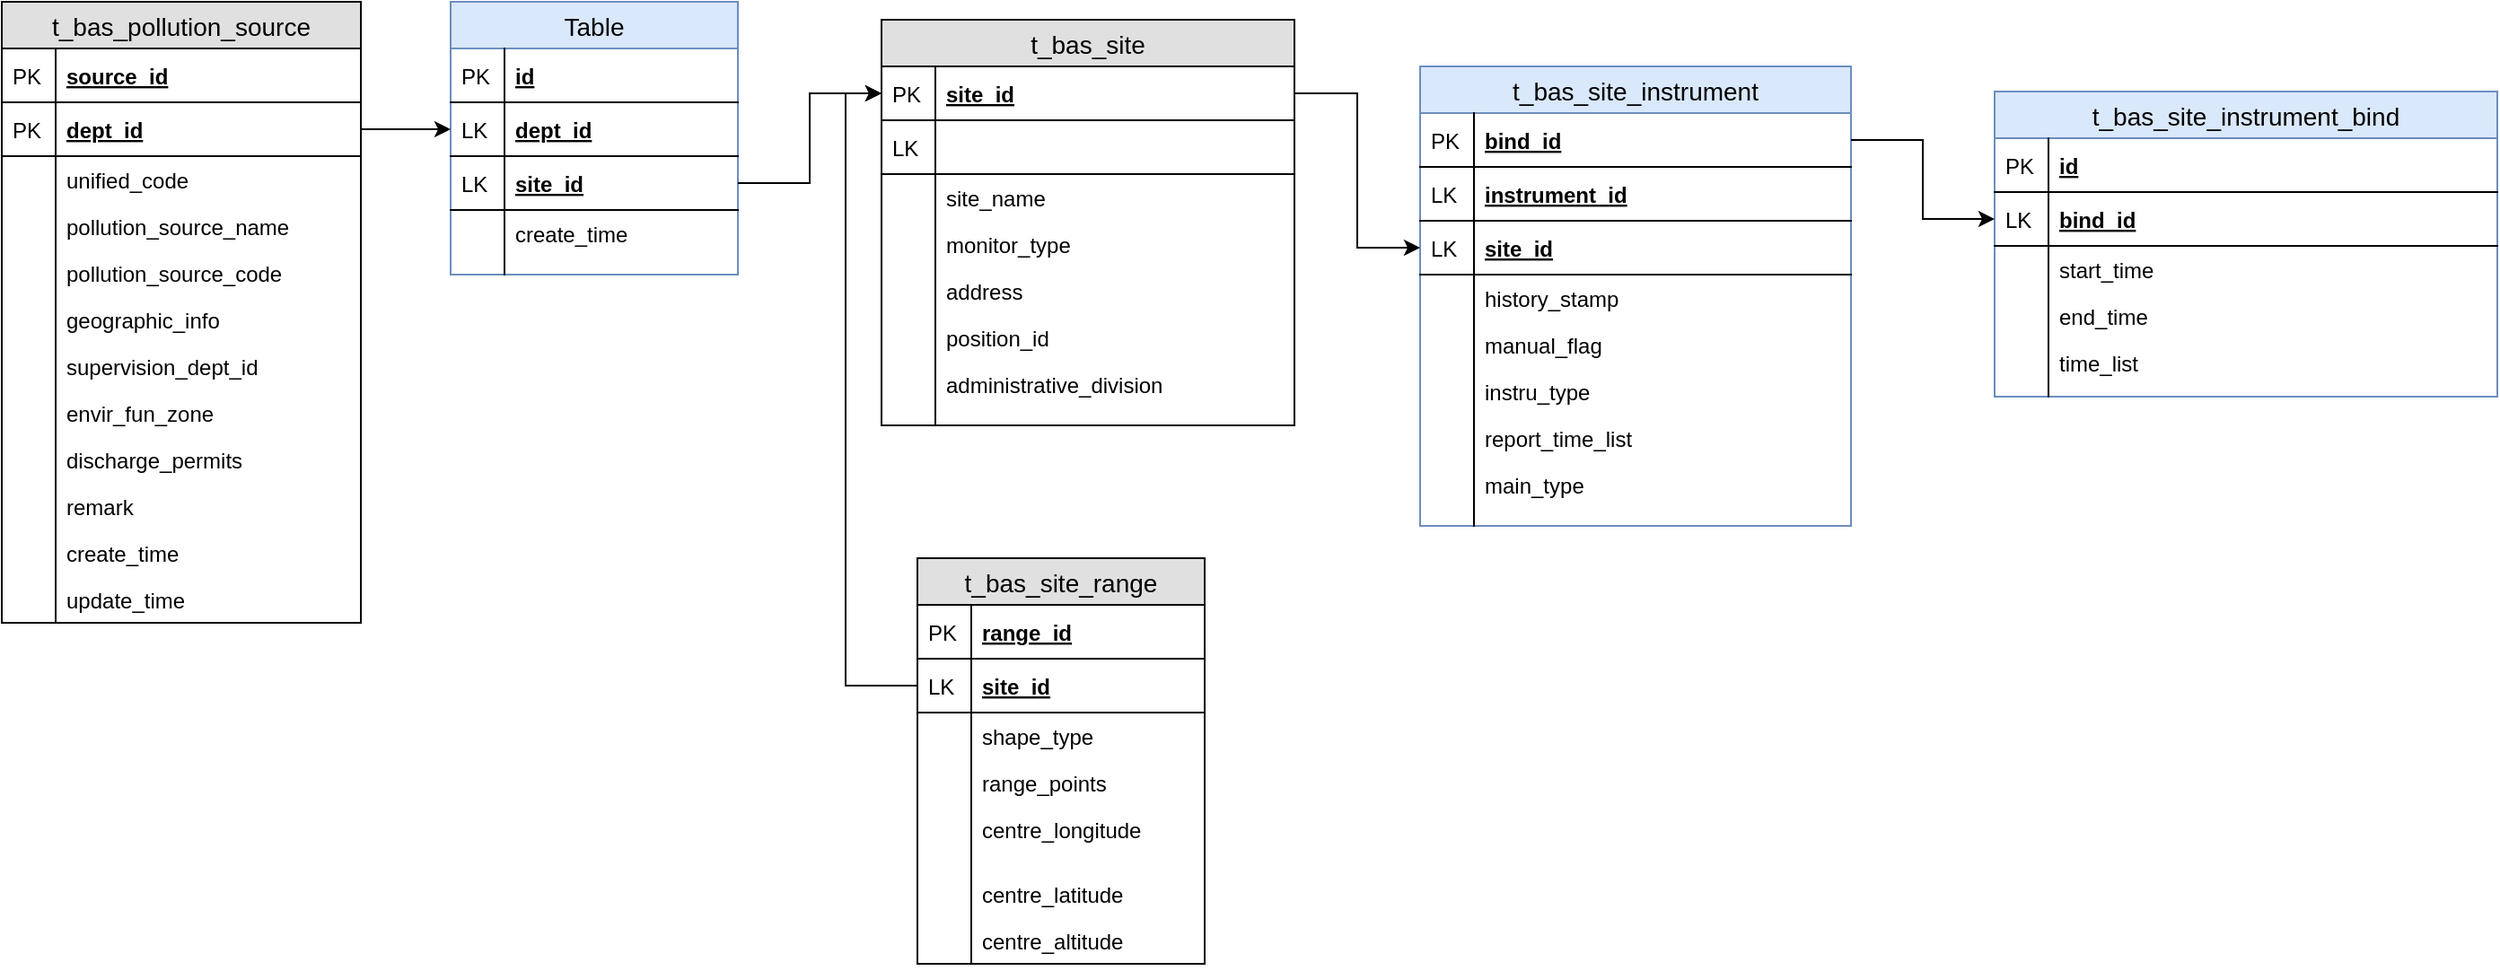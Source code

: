 <mxfile version="12.2.3" type="github" pages="1">
  <diagram id="wBtpnvuAtVZtpom5TscJ" name="Page-1">
    <mxGraphModel dx="2249" dy="762" grid="1" gridSize="10" guides="1" tooltips="1" connect="1" arrows="1" fold="1" page="1" pageScale="1" pageWidth="827" pageHeight="1169" math="0" shadow="0">
      <root>
        <mxCell id="0"/>
        <mxCell id="1" parent="0"/>
        <mxCell id="mlgvoR9TbAIo5Vg3jV27-1" value="t_bas_site" style="swimlane;fontStyle=0;childLayout=stackLayout;horizontal=1;startSize=26;fillColor=#e0e0e0;horizontalStack=0;resizeParent=1;resizeParentMax=0;resizeLast=0;collapsible=1;marginBottom=0;swimlaneFillColor=#ffffff;align=center;fontSize=14;" vertex="1" parent="1">
          <mxGeometry x="190" y="140" width="230" height="226" as="geometry"/>
        </mxCell>
        <mxCell id="mlgvoR9TbAIo5Vg3jV27-2" value="site_id" style="shape=partialRectangle;top=0;left=0;right=0;bottom=1;align=left;verticalAlign=middle;fillColor=none;spacingLeft=34;spacingRight=4;overflow=hidden;rotatable=0;points=[[0,0.5],[1,0.5]];portConstraint=eastwest;dropTarget=0;fontStyle=5;fontSize=12;" vertex="1" parent="mlgvoR9TbAIo5Vg3jV27-1">
          <mxGeometry y="26" width="230" height="30" as="geometry"/>
        </mxCell>
        <mxCell id="mlgvoR9TbAIo5Vg3jV27-3" value="PK" style="shape=partialRectangle;top=0;left=0;bottom=0;fillColor=none;align=left;verticalAlign=middle;spacingLeft=4;spacingRight=4;overflow=hidden;rotatable=0;points=[];portConstraint=eastwest;part=1;fontSize=12;" vertex="1" connectable="0" parent="mlgvoR9TbAIo5Vg3jV27-2">
          <mxGeometry width="30" height="30" as="geometry"/>
        </mxCell>
        <mxCell id="mlgvoR9TbAIo5Vg3jV27-29" value="" style="shape=partialRectangle;top=0;left=0;right=0;bottom=1;align=left;verticalAlign=middle;fillColor=none;spacingLeft=34;spacingRight=4;overflow=hidden;rotatable=0;points=[[0,0.5],[1,0.5]];portConstraint=eastwest;dropTarget=0;fontStyle=5;fontSize=12;" vertex="1" parent="mlgvoR9TbAIo5Vg3jV27-1">
          <mxGeometry y="56" width="230" height="30" as="geometry"/>
        </mxCell>
        <mxCell id="mlgvoR9TbAIo5Vg3jV27-30" value="LK" style="shape=partialRectangle;top=0;left=0;bottom=0;fillColor=none;align=left;verticalAlign=middle;spacingLeft=4;spacingRight=4;overflow=hidden;rotatable=0;points=[];portConstraint=eastwest;part=1;fontSize=12;" vertex="1" connectable="0" parent="mlgvoR9TbAIo5Vg3jV27-29">
          <mxGeometry width="30" height="30" as="geometry"/>
        </mxCell>
        <mxCell id="mlgvoR9TbAIo5Vg3jV27-4" value="site_name" style="shape=partialRectangle;top=0;left=0;right=0;bottom=0;align=left;verticalAlign=top;fillColor=none;spacingLeft=34;spacingRight=4;overflow=hidden;rotatable=0;points=[[0,0.5],[1,0.5]];portConstraint=eastwest;dropTarget=0;fontSize=12;" vertex="1" parent="mlgvoR9TbAIo5Vg3jV27-1">
          <mxGeometry y="86" width="230" height="26" as="geometry"/>
        </mxCell>
        <mxCell id="mlgvoR9TbAIo5Vg3jV27-5" value="" style="shape=partialRectangle;top=0;left=0;bottom=0;fillColor=none;align=left;verticalAlign=top;spacingLeft=4;spacingRight=4;overflow=hidden;rotatable=0;points=[];portConstraint=eastwest;part=1;fontSize=12;" vertex="1" connectable="0" parent="mlgvoR9TbAIo5Vg3jV27-4">
          <mxGeometry width="30" height="26" as="geometry"/>
        </mxCell>
        <mxCell id="mlgvoR9TbAIo5Vg3jV27-6" value="monitor_type" style="shape=partialRectangle;top=0;left=0;right=0;bottom=0;align=left;verticalAlign=top;fillColor=none;spacingLeft=34;spacingRight=4;overflow=hidden;rotatable=0;points=[[0,0.5],[1,0.5]];portConstraint=eastwest;dropTarget=0;fontSize=12;" vertex="1" parent="mlgvoR9TbAIo5Vg3jV27-1">
          <mxGeometry y="112" width="230" height="26" as="geometry"/>
        </mxCell>
        <mxCell id="mlgvoR9TbAIo5Vg3jV27-7" value="" style="shape=partialRectangle;top=0;left=0;bottom=0;fillColor=none;align=left;verticalAlign=top;spacingLeft=4;spacingRight=4;overflow=hidden;rotatable=0;points=[];portConstraint=eastwest;part=1;fontSize=12;" vertex="1" connectable="0" parent="mlgvoR9TbAIo5Vg3jV27-6">
          <mxGeometry width="30" height="26" as="geometry"/>
        </mxCell>
        <mxCell id="mlgvoR9TbAIo5Vg3jV27-8" value="address" style="shape=partialRectangle;top=0;left=0;right=0;bottom=0;align=left;verticalAlign=top;fillColor=none;spacingLeft=34;spacingRight=4;overflow=hidden;rotatable=0;points=[[0,0.5],[1,0.5]];portConstraint=eastwest;dropTarget=0;fontSize=12;" vertex="1" parent="mlgvoR9TbAIo5Vg3jV27-1">
          <mxGeometry y="138" width="230" height="26" as="geometry"/>
        </mxCell>
        <mxCell id="mlgvoR9TbAIo5Vg3jV27-9" value="" style="shape=partialRectangle;top=0;left=0;bottom=0;fillColor=none;align=left;verticalAlign=top;spacingLeft=4;spacingRight=4;overflow=hidden;rotatable=0;points=[];portConstraint=eastwest;part=1;fontSize=12;" vertex="1" connectable="0" parent="mlgvoR9TbAIo5Vg3jV27-8">
          <mxGeometry width="30" height="26" as="geometry"/>
        </mxCell>
        <mxCell id="mlgvoR9TbAIo5Vg3jV27-31" value="position_id" style="shape=partialRectangle;top=0;left=0;right=0;bottom=0;align=left;verticalAlign=top;fillColor=none;spacingLeft=34;spacingRight=4;overflow=hidden;rotatable=0;points=[[0,0.5],[1,0.5]];portConstraint=eastwest;dropTarget=0;fontSize=12;" vertex="1" parent="mlgvoR9TbAIo5Vg3jV27-1">
          <mxGeometry y="164" width="230" height="26" as="geometry"/>
        </mxCell>
        <mxCell id="mlgvoR9TbAIo5Vg3jV27-32" value="" style="shape=partialRectangle;top=0;left=0;bottom=0;fillColor=none;align=left;verticalAlign=top;spacingLeft=4;spacingRight=4;overflow=hidden;rotatable=0;points=[];portConstraint=eastwest;part=1;fontSize=12;" vertex="1" connectable="0" parent="mlgvoR9TbAIo5Vg3jV27-31">
          <mxGeometry width="30" height="26" as="geometry"/>
        </mxCell>
        <mxCell id="mlgvoR9TbAIo5Vg3jV27-34" value="administrative_division" style="shape=partialRectangle;top=0;left=0;right=0;bottom=0;align=left;verticalAlign=top;fillColor=none;spacingLeft=34;spacingRight=4;overflow=hidden;rotatable=0;points=[[0,0.5],[1,0.5]];portConstraint=eastwest;dropTarget=0;fontSize=12;" vertex="1" parent="mlgvoR9TbAIo5Vg3jV27-1">
          <mxGeometry y="190" width="230" height="26" as="geometry"/>
        </mxCell>
        <mxCell id="mlgvoR9TbAIo5Vg3jV27-35" value="" style="shape=partialRectangle;top=0;left=0;bottom=0;fillColor=none;align=left;verticalAlign=top;spacingLeft=4;spacingRight=4;overflow=hidden;rotatable=0;points=[];portConstraint=eastwest;part=1;fontSize=12;" vertex="1" connectable="0" parent="mlgvoR9TbAIo5Vg3jV27-34">
          <mxGeometry width="30" height="26" as="geometry"/>
        </mxCell>
        <mxCell id="mlgvoR9TbAIo5Vg3jV27-10" value="" style="shape=partialRectangle;top=0;left=0;right=0;bottom=0;align=left;verticalAlign=top;fillColor=none;spacingLeft=34;spacingRight=4;overflow=hidden;rotatable=0;points=[[0,0.5],[1,0.5]];portConstraint=eastwest;dropTarget=0;fontSize=12;" vertex="1" parent="mlgvoR9TbAIo5Vg3jV27-1">
          <mxGeometry y="216" width="230" height="10" as="geometry"/>
        </mxCell>
        <mxCell id="mlgvoR9TbAIo5Vg3jV27-11" value="" style="shape=partialRectangle;top=0;left=0;bottom=0;fillColor=none;align=left;verticalAlign=top;spacingLeft=4;spacingRight=4;overflow=hidden;rotatable=0;points=[];portConstraint=eastwest;part=1;fontSize=12;" vertex="1" connectable="0" parent="mlgvoR9TbAIo5Vg3jV27-10">
          <mxGeometry width="30" height="10" as="geometry"/>
        </mxCell>
        <mxCell id="mlgvoR9TbAIo5Vg3jV27-36" value="t_bas_site_instrument" style="swimlane;fontStyle=0;childLayout=stackLayout;horizontal=1;startSize=26;fillColor=#dae8fc;horizontalStack=0;resizeParent=1;resizeParentMax=0;resizeLast=0;collapsible=1;marginBottom=0;swimlaneFillColor=#ffffff;align=center;fontSize=14;strokeColor=#6c8ebf;" vertex="1" parent="1">
          <mxGeometry x="490" y="166" width="240" height="256" as="geometry"/>
        </mxCell>
        <mxCell id="mlgvoR9TbAIo5Vg3jV27-37" value="bind_id" style="shape=partialRectangle;top=0;left=0;right=0;bottom=1;align=left;verticalAlign=middle;fillColor=none;spacingLeft=34;spacingRight=4;overflow=hidden;rotatable=0;points=[[0,0.5],[1,0.5]];portConstraint=eastwest;dropTarget=0;fontStyle=5;fontSize=12;" vertex="1" parent="mlgvoR9TbAIo5Vg3jV27-36">
          <mxGeometry y="26" width="240" height="30" as="geometry"/>
        </mxCell>
        <mxCell id="mlgvoR9TbAIo5Vg3jV27-38" value="PK" style="shape=partialRectangle;top=0;left=0;bottom=0;fillColor=none;align=left;verticalAlign=middle;spacingLeft=4;spacingRight=4;overflow=hidden;rotatable=0;points=[];portConstraint=eastwest;part=1;fontSize=12;" vertex="1" connectable="0" parent="mlgvoR9TbAIo5Vg3jV27-37">
          <mxGeometry width="30" height="30" as="geometry"/>
        </mxCell>
        <mxCell id="mlgvoR9TbAIo5Vg3jV27-47" value="instrument_id" style="shape=partialRectangle;top=0;left=0;right=0;bottom=1;align=left;verticalAlign=middle;fillColor=none;spacingLeft=34;spacingRight=4;overflow=hidden;rotatable=0;points=[[0,0.5],[1,0.5]];portConstraint=eastwest;dropTarget=0;fontStyle=5;fontSize=12;" vertex="1" parent="mlgvoR9TbAIo5Vg3jV27-36">
          <mxGeometry y="56" width="240" height="30" as="geometry"/>
        </mxCell>
        <mxCell id="mlgvoR9TbAIo5Vg3jV27-48" value="LK" style="shape=partialRectangle;top=0;left=0;bottom=0;fillColor=none;align=left;verticalAlign=middle;spacingLeft=4;spacingRight=4;overflow=hidden;rotatable=0;points=[];portConstraint=eastwest;part=1;fontSize=12;" vertex="1" connectable="0" parent="mlgvoR9TbAIo5Vg3jV27-47">
          <mxGeometry width="30" height="30" as="geometry"/>
        </mxCell>
        <mxCell id="mlgvoR9TbAIo5Vg3jV27-49" value="site_id" style="shape=partialRectangle;top=0;left=0;right=0;bottom=1;align=left;verticalAlign=middle;fillColor=none;spacingLeft=34;spacingRight=4;overflow=hidden;rotatable=0;points=[[0,0.5],[1,0.5]];portConstraint=eastwest;dropTarget=0;fontStyle=5;fontSize=12;" vertex="1" parent="mlgvoR9TbAIo5Vg3jV27-36">
          <mxGeometry y="86" width="240" height="30" as="geometry"/>
        </mxCell>
        <mxCell id="mlgvoR9TbAIo5Vg3jV27-50" value="LK" style="shape=partialRectangle;top=0;left=0;bottom=0;fillColor=none;align=left;verticalAlign=middle;spacingLeft=4;spacingRight=4;overflow=hidden;rotatable=0;points=[];portConstraint=eastwest;part=1;fontSize=12;" vertex="1" connectable="0" parent="mlgvoR9TbAIo5Vg3jV27-49">
          <mxGeometry width="30" height="30" as="geometry"/>
        </mxCell>
        <mxCell id="mlgvoR9TbAIo5Vg3jV27-39" value="history_stamp" style="shape=partialRectangle;top=0;left=0;right=0;bottom=0;align=left;verticalAlign=top;fillColor=none;spacingLeft=34;spacingRight=4;overflow=hidden;rotatable=0;points=[[0,0.5],[1,0.5]];portConstraint=eastwest;dropTarget=0;fontSize=12;" vertex="1" parent="mlgvoR9TbAIo5Vg3jV27-36">
          <mxGeometry y="116" width="240" height="26" as="geometry"/>
        </mxCell>
        <mxCell id="mlgvoR9TbAIo5Vg3jV27-40" value="" style="shape=partialRectangle;top=0;left=0;bottom=0;fillColor=none;align=left;verticalAlign=top;spacingLeft=4;spacingRight=4;overflow=hidden;rotatable=0;points=[];portConstraint=eastwest;part=1;fontSize=12;" vertex="1" connectable="0" parent="mlgvoR9TbAIo5Vg3jV27-39">
          <mxGeometry width="30" height="26" as="geometry"/>
        </mxCell>
        <mxCell id="mlgvoR9TbAIo5Vg3jV27-41" value="manual_flag" style="shape=partialRectangle;top=0;left=0;right=0;bottom=0;align=left;verticalAlign=top;fillColor=none;spacingLeft=34;spacingRight=4;overflow=hidden;rotatable=0;points=[[0,0.5],[1,0.5]];portConstraint=eastwest;dropTarget=0;fontSize=12;" vertex="1" parent="mlgvoR9TbAIo5Vg3jV27-36">
          <mxGeometry y="142" width="240" height="26" as="geometry"/>
        </mxCell>
        <mxCell id="mlgvoR9TbAIo5Vg3jV27-42" value="" style="shape=partialRectangle;top=0;left=0;bottom=0;fillColor=none;align=left;verticalAlign=top;spacingLeft=4;spacingRight=4;overflow=hidden;rotatable=0;points=[];portConstraint=eastwest;part=1;fontSize=12;" vertex="1" connectable="0" parent="mlgvoR9TbAIo5Vg3jV27-41">
          <mxGeometry width="30" height="26" as="geometry"/>
        </mxCell>
        <mxCell id="mlgvoR9TbAIo5Vg3jV27-43" value="instru_type" style="shape=partialRectangle;top=0;left=0;right=0;bottom=0;align=left;verticalAlign=top;fillColor=none;spacingLeft=34;spacingRight=4;overflow=hidden;rotatable=0;points=[[0,0.5],[1,0.5]];portConstraint=eastwest;dropTarget=0;fontSize=12;" vertex="1" parent="mlgvoR9TbAIo5Vg3jV27-36">
          <mxGeometry y="168" width="240" height="26" as="geometry"/>
        </mxCell>
        <mxCell id="mlgvoR9TbAIo5Vg3jV27-44" value="" style="shape=partialRectangle;top=0;left=0;bottom=0;fillColor=none;align=left;verticalAlign=top;spacingLeft=4;spacingRight=4;overflow=hidden;rotatable=0;points=[];portConstraint=eastwest;part=1;fontSize=12;" vertex="1" connectable="0" parent="mlgvoR9TbAIo5Vg3jV27-43">
          <mxGeometry width="30" height="26" as="geometry"/>
        </mxCell>
        <mxCell id="mlgvoR9TbAIo5Vg3jV27-53" value="report_time_list" style="shape=partialRectangle;top=0;left=0;right=0;bottom=0;align=left;verticalAlign=top;fillColor=none;spacingLeft=34;spacingRight=4;overflow=hidden;rotatable=0;points=[[0,0.5],[1,0.5]];portConstraint=eastwest;dropTarget=0;fontSize=12;" vertex="1" parent="mlgvoR9TbAIo5Vg3jV27-36">
          <mxGeometry y="194" width="240" height="26" as="geometry"/>
        </mxCell>
        <mxCell id="mlgvoR9TbAIo5Vg3jV27-54" value="" style="shape=partialRectangle;top=0;left=0;bottom=0;fillColor=none;align=left;verticalAlign=top;spacingLeft=4;spacingRight=4;overflow=hidden;rotatable=0;points=[];portConstraint=eastwest;part=1;fontSize=12;" vertex="1" connectable="0" parent="mlgvoR9TbAIo5Vg3jV27-53">
          <mxGeometry width="30" height="26" as="geometry"/>
        </mxCell>
        <mxCell id="mlgvoR9TbAIo5Vg3jV27-51" value="main_type" style="shape=partialRectangle;top=0;left=0;right=0;bottom=0;align=left;verticalAlign=top;fillColor=none;spacingLeft=34;spacingRight=4;overflow=hidden;rotatable=0;points=[[0,0.5],[1,0.5]];portConstraint=eastwest;dropTarget=0;fontSize=12;" vertex="1" parent="mlgvoR9TbAIo5Vg3jV27-36">
          <mxGeometry y="220" width="240" height="26" as="geometry"/>
        </mxCell>
        <mxCell id="mlgvoR9TbAIo5Vg3jV27-52" value="" style="shape=partialRectangle;top=0;left=0;bottom=0;fillColor=none;align=left;verticalAlign=top;spacingLeft=4;spacingRight=4;overflow=hidden;rotatable=0;points=[];portConstraint=eastwest;part=1;fontSize=12;" vertex="1" connectable="0" parent="mlgvoR9TbAIo5Vg3jV27-51">
          <mxGeometry width="30" height="26" as="geometry"/>
        </mxCell>
        <mxCell id="mlgvoR9TbAIo5Vg3jV27-45" value="" style="shape=partialRectangle;top=0;left=0;right=0;bottom=0;align=left;verticalAlign=top;fillColor=none;spacingLeft=34;spacingRight=4;overflow=hidden;rotatable=0;points=[[0,0.5],[1,0.5]];portConstraint=eastwest;dropTarget=0;fontSize=12;" vertex="1" parent="mlgvoR9TbAIo5Vg3jV27-36">
          <mxGeometry y="246" width="240" height="10" as="geometry"/>
        </mxCell>
        <mxCell id="mlgvoR9TbAIo5Vg3jV27-46" value="" style="shape=partialRectangle;top=0;left=0;bottom=0;fillColor=none;align=left;verticalAlign=top;spacingLeft=4;spacingRight=4;overflow=hidden;rotatable=0;points=[];portConstraint=eastwest;part=1;fontSize=12;" vertex="1" connectable="0" parent="mlgvoR9TbAIo5Vg3jV27-45">
          <mxGeometry width="30" height="10" as="geometry"/>
        </mxCell>
        <mxCell id="mlgvoR9TbAIo5Vg3jV27-55" value="t_bas_site_range" style="swimlane;fontStyle=0;childLayout=stackLayout;horizontal=1;startSize=26;fillColor=#e0e0e0;horizontalStack=0;resizeParent=1;resizeParentMax=0;resizeLast=0;collapsible=1;marginBottom=0;swimlaneFillColor=#ffffff;align=center;fontSize=14;" vertex="1" parent="1">
          <mxGeometry x="210" y="440" width="160" height="226" as="geometry"/>
        </mxCell>
        <mxCell id="mlgvoR9TbAIo5Vg3jV27-56" value="range_id" style="shape=partialRectangle;top=0;left=0;right=0;bottom=1;align=left;verticalAlign=middle;fillColor=none;spacingLeft=34;spacingRight=4;overflow=hidden;rotatable=0;points=[[0,0.5],[1,0.5]];portConstraint=eastwest;dropTarget=0;fontStyle=5;fontSize=12;" vertex="1" parent="mlgvoR9TbAIo5Vg3jV27-55">
          <mxGeometry y="26" width="160" height="30" as="geometry"/>
        </mxCell>
        <mxCell id="mlgvoR9TbAIo5Vg3jV27-57" value="PK" style="shape=partialRectangle;top=0;left=0;bottom=0;fillColor=none;align=left;verticalAlign=middle;spacingLeft=4;spacingRight=4;overflow=hidden;rotatable=0;points=[];portConstraint=eastwest;part=1;fontSize=12;" vertex="1" connectable="0" parent="mlgvoR9TbAIo5Vg3jV27-56">
          <mxGeometry width="30" height="30" as="geometry"/>
        </mxCell>
        <mxCell id="mlgvoR9TbAIo5Vg3jV27-66" value="site_id" style="shape=partialRectangle;top=0;left=0;right=0;bottom=1;align=left;verticalAlign=middle;fillColor=none;spacingLeft=34;spacingRight=4;overflow=hidden;rotatable=0;points=[[0,0.5],[1,0.5]];portConstraint=eastwest;dropTarget=0;fontStyle=5;fontSize=12;" vertex="1" parent="mlgvoR9TbAIo5Vg3jV27-55">
          <mxGeometry y="56" width="160" height="30" as="geometry"/>
        </mxCell>
        <mxCell id="mlgvoR9TbAIo5Vg3jV27-67" value="LK" style="shape=partialRectangle;top=0;left=0;bottom=0;fillColor=none;align=left;verticalAlign=middle;spacingLeft=4;spacingRight=4;overflow=hidden;rotatable=0;points=[];portConstraint=eastwest;part=1;fontSize=12;" vertex="1" connectable="0" parent="mlgvoR9TbAIo5Vg3jV27-66">
          <mxGeometry width="30" height="30" as="geometry"/>
        </mxCell>
        <mxCell id="mlgvoR9TbAIo5Vg3jV27-58" value="shape_type" style="shape=partialRectangle;top=0;left=0;right=0;bottom=0;align=left;verticalAlign=top;fillColor=none;spacingLeft=34;spacingRight=4;overflow=hidden;rotatable=0;points=[[0,0.5],[1,0.5]];portConstraint=eastwest;dropTarget=0;fontSize=12;" vertex="1" parent="mlgvoR9TbAIo5Vg3jV27-55">
          <mxGeometry y="86" width="160" height="26" as="geometry"/>
        </mxCell>
        <mxCell id="mlgvoR9TbAIo5Vg3jV27-59" value="" style="shape=partialRectangle;top=0;left=0;bottom=0;fillColor=none;align=left;verticalAlign=top;spacingLeft=4;spacingRight=4;overflow=hidden;rotatable=0;points=[];portConstraint=eastwest;part=1;fontSize=12;" vertex="1" connectable="0" parent="mlgvoR9TbAIo5Vg3jV27-58">
          <mxGeometry width="30" height="26" as="geometry"/>
        </mxCell>
        <mxCell id="mlgvoR9TbAIo5Vg3jV27-60" value="range_points" style="shape=partialRectangle;top=0;left=0;right=0;bottom=0;align=left;verticalAlign=top;fillColor=none;spacingLeft=34;spacingRight=4;overflow=hidden;rotatable=0;points=[[0,0.5],[1,0.5]];portConstraint=eastwest;dropTarget=0;fontSize=12;" vertex="1" parent="mlgvoR9TbAIo5Vg3jV27-55">
          <mxGeometry y="112" width="160" height="26" as="geometry"/>
        </mxCell>
        <mxCell id="mlgvoR9TbAIo5Vg3jV27-61" value="" style="shape=partialRectangle;top=0;left=0;bottom=0;fillColor=none;align=left;verticalAlign=top;spacingLeft=4;spacingRight=4;overflow=hidden;rotatable=0;points=[];portConstraint=eastwest;part=1;fontSize=12;" vertex="1" connectable="0" parent="mlgvoR9TbAIo5Vg3jV27-60">
          <mxGeometry width="30" height="26" as="geometry"/>
        </mxCell>
        <mxCell id="mlgvoR9TbAIo5Vg3jV27-62" value="centre_longitude" style="shape=partialRectangle;top=0;left=0;right=0;bottom=0;align=left;verticalAlign=top;fillColor=none;spacingLeft=34;spacingRight=4;overflow=hidden;rotatable=0;points=[[0,0.5],[1,0.5]];portConstraint=eastwest;dropTarget=0;fontSize=12;" vertex="1" parent="mlgvoR9TbAIo5Vg3jV27-55">
          <mxGeometry y="138" width="160" height="26" as="geometry"/>
        </mxCell>
        <mxCell id="mlgvoR9TbAIo5Vg3jV27-63" value="" style="shape=partialRectangle;top=0;left=0;bottom=0;fillColor=none;align=left;verticalAlign=top;spacingLeft=4;spacingRight=4;overflow=hidden;rotatable=0;points=[];portConstraint=eastwest;part=1;fontSize=12;" vertex="1" connectable="0" parent="mlgvoR9TbAIo5Vg3jV27-62">
          <mxGeometry width="30" height="26" as="geometry"/>
        </mxCell>
        <mxCell id="mlgvoR9TbAIo5Vg3jV27-64" value="" style="shape=partialRectangle;top=0;left=0;right=0;bottom=0;align=left;verticalAlign=top;fillColor=none;spacingLeft=34;spacingRight=4;overflow=hidden;rotatable=0;points=[[0,0.5],[1,0.5]];portConstraint=eastwest;dropTarget=0;fontSize=12;" vertex="1" parent="mlgvoR9TbAIo5Vg3jV27-55">
          <mxGeometry y="164" width="160" height="10" as="geometry"/>
        </mxCell>
        <mxCell id="mlgvoR9TbAIo5Vg3jV27-65" value="" style="shape=partialRectangle;top=0;left=0;bottom=0;fillColor=none;align=left;verticalAlign=top;spacingLeft=4;spacingRight=4;overflow=hidden;rotatable=0;points=[];portConstraint=eastwest;part=1;fontSize=12;" vertex="1" connectable="0" parent="mlgvoR9TbAIo5Vg3jV27-64">
          <mxGeometry width="30" height="10" as="geometry"/>
        </mxCell>
        <mxCell id="mlgvoR9TbAIo5Vg3jV27-68" value="centre_latitude" style="shape=partialRectangle;top=0;left=0;right=0;bottom=0;align=left;verticalAlign=top;fillColor=none;spacingLeft=34;spacingRight=4;overflow=hidden;rotatable=0;points=[[0,0.5],[1,0.5]];portConstraint=eastwest;dropTarget=0;fontSize=12;" vertex="1" parent="mlgvoR9TbAIo5Vg3jV27-55">
          <mxGeometry y="174" width="160" height="26" as="geometry"/>
        </mxCell>
        <mxCell id="mlgvoR9TbAIo5Vg3jV27-69" value="" style="shape=partialRectangle;top=0;left=0;bottom=0;fillColor=none;align=left;verticalAlign=top;spacingLeft=4;spacingRight=4;overflow=hidden;rotatable=0;points=[];portConstraint=eastwest;part=1;fontSize=12;" vertex="1" connectable="0" parent="mlgvoR9TbAIo5Vg3jV27-68">
          <mxGeometry width="30" height="26" as="geometry"/>
        </mxCell>
        <mxCell id="mlgvoR9TbAIo5Vg3jV27-70" value="centre_altitude" style="shape=partialRectangle;top=0;left=0;right=0;bottom=0;align=left;verticalAlign=top;fillColor=none;spacingLeft=34;spacingRight=4;overflow=hidden;rotatable=0;points=[[0,0.5],[1,0.5]];portConstraint=eastwest;dropTarget=0;fontSize=12;" vertex="1" parent="mlgvoR9TbAIo5Vg3jV27-55">
          <mxGeometry y="200" width="160" height="26" as="geometry"/>
        </mxCell>
        <mxCell id="mlgvoR9TbAIo5Vg3jV27-71" value="" style="shape=partialRectangle;top=0;left=0;bottom=0;fillColor=none;align=left;verticalAlign=top;spacingLeft=4;spacingRight=4;overflow=hidden;rotatable=0;points=[];portConstraint=eastwest;part=1;fontSize=12;" vertex="1" connectable="0" parent="mlgvoR9TbAIo5Vg3jV27-70">
          <mxGeometry width="30" height="26" as="geometry"/>
        </mxCell>
        <mxCell id="mlgvoR9TbAIo5Vg3jV27-72" value="t_bas_site_instrument_bind" style="swimlane;fontStyle=0;childLayout=stackLayout;horizontal=1;startSize=26;fillColor=#dae8fc;horizontalStack=0;resizeParent=1;resizeParentMax=0;resizeLast=0;collapsible=1;marginBottom=0;swimlaneFillColor=#ffffff;align=center;fontSize=14;strokeColor=#6c8ebf;" vertex="1" parent="1">
          <mxGeometry x="810" y="180" width="280" height="170" as="geometry"/>
        </mxCell>
        <mxCell id="mlgvoR9TbAIo5Vg3jV27-73" value="id" style="shape=partialRectangle;top=0;left=0;right=0;bottom=1;align=left;verticalAlign=middle;fillColor=none;spacingLeft=34;spacingRight=4;overflow=hidden;rotatable=0;points=[[0,0.5],[1,0.5]];portConstraint=eastwest;dropTarget=0;fontStyle=5;fontSize=12;" vertex="1" parent="mlgvoR9TbAIo5Vg3jV27-72">
          <mxGeometry y="26" width="280" height="30" as="geometry"/>
        </mxCell>
        <mxCell id="mlgvoR9TbAIo5Vg3jV27-74" value="PK" style="shape=partialRectangle;top=0;left=0;bottom=0;fillColor=none;align=left;verticalAlign=middle;spacingLeft=4;spacingRight=4;overflow=hidden;rotatable=0;points=[];portConstraint=eastwest;part=1;fontSize=12;" vertex="1" connectable="0" parent="mlgvoR9TbAIo5Vg3jV27-73">
          <mxGeometry width="30" height="30" as="geometry"/>
        </mxCell>
        <mxCell id="mlgvoR9TbAIo5Vg3jV27-83" value="bind_id" style="shape=partialRectangle;top=0;left=0;right=0;bottom=1;align=left;verticalAlign=middle;fillColor=none;spacingLeft=34;spacingRight=4;overflow=hidden;rotatable=0;points=[[0,0.5],[1,0.5]];portConstraint=eastwest;dropTarget=0;fontStyle=5;fontSize=12;" vertex="1" parent="mlgvoR9TbAIo5Vg3jV27-72">
          <mxGeometry y="56" width="280" height="30" as="geometry"/>
        </mxCell>
        <mxCell id="mlgvoR9TbAIo5Vg3jV27-84" value="LK" style="shape=partialRectangle;top=0;left=0;bottom=0;fillColor=none;align=left;verticalAlign=middle;spacingLeft=4;spacingRight=4;overflow=hidden;rotatable=0;points=[];portConstraint=eastwest;part=1;fontSize=12;" vertex="1" connectable="0" parent="mlgvoR9TbAIo5Vg3jV27-83">
          <mxGeometry width="30" height="30" as="geometry"/>
        </mxCell>
        <mxCell id="mlgvoR9TbAIo5Vg3jV27-75" value="start_time" style="shape=partialRectangle;top=0;left=0;right=0;bottom=0;align=left;verticalAlign=top;fillColor=none;spacingLeft=34;spacingRight=4;overflow=hidden;rotatable=0;points=[[0,0.5],[1,0.5]];portConstraint=eastwest;dropTarget=0;fontSize=12;" vertex="1" parent="mlgvoR9TbAIo5Vg3jV27-72">
          <mxGeometry y="86" width="280" height="26" as="geometry"/>
        </mxCell>
        <mxCell id="mlgvoR9TbAIo5Vg3jV27-76" value="" style="shape=partialRectangle;top=0;left=0;bottom=0;fillColor=none;align=left;verticalAlign=top;spacingLeft=4;spacingRight=4;overflow=hidden;rotatable=0;points=[];portConstraint=eastwest;part=1;fontSize=12;" vertex="1" connectable="0" parent="mlgvoR9TbAIo5Vg3jV27-75">
          <mxGeometry width="30" height="26" as="geometry"/>
        </mxCell>
        <mxCell id="mlgvoR9TbAIo5Vg3jV27-77" value="end_time" style="shape=partialRectangle;top=0;left=0;right=0;bottom=0;align=left;verticalAlign=top;fillColor=none;spacingLeft=34;spacingRight=4;overflow=hidden;rotatable=0;points=[[0,0.5],[1,0.5]];portConstraint=eastwest;dropTarget=0;fontSize=12;" vertex="1" parent="mlgvoR9TbAIo5Vg3jV27-72">
          <mxGeometry y="112" width="280" height="26" as="geometry"/>
        </mxCell>
        <mxCell id="mlgvoR9TbAIo5Vg3jV27-78" value="" style="shape=partialRectangle;top=0;left=0;bottom=0;fillColor=none;align=left;verticalAlign=top;spacingLeft=4;spacingRight=4;overflow=hidden;rotatable=0;points=[];portConstraint=eastwest;part=1;fontSize=12;" vertex="1" connectable="0" parent="mlgvoR9TbAIo5Vg3jV27-77">
          <mxGeometry width="30" height="26" as="geometry"/>
        </mxCell>
        <mxCell id="mlgvoR9TbAIo5Vg3jV27-79" value="time_list" style="shape=partialRectangle;top=0;left=0;right=0;bottom=0;align=left;verticalAlign=top;fillColor=none;spacingLeft=34;spacingRight=4;overflow=hidden;rotatable=0;points=[[0,0.5],[1,0.5]];portConstraint=eastwest;dropTarget=0;fontSize=12;" vertex="1" parent="mlgvoR9TbAIo5Vg3jV27-72">
          <mxGeometry y="138" width="280" height="22" as="geometry"/>
        </mxCell>
        <mxCell id="mlgvoR9TbAIo5Vg3jV27-80" value="" style="shape=partialRectangle;top=0;left=0;bottom=0;fillColor=none;align=left;verticalAlign=top;spacingLeft=4;spacingRight=4;overflow=hidden;rotatable=0;points=[];portConstraint=eastwest;part=1;fontSize=12;" vertex="1" connectable="0" parent="mlgvoR9TbAIo5Vg3jV27-79">
          <mxGeometry width="30" height="22" as="geometry"/>
        </mxCell>
        <mxCell id="mlgvoR9TbAIo5Vg3jV27-81" value="" style="shape=partialRectangle;top=0;left=0;right=0;bottom=0;align=left;verticalAlign=top;fillColor=none;spacingLeft=34;spacingRight=4;overflow=hidden;rotatable=0;points=[[0,0.5],[1,0.5]];portConstraint=eastwest;dropTarget=0;fontSize=12;" vertex="1" parent="mlgvoR9TbAIo5Vg3jV27-72">
          <mxGeometry y="160" width="280" height="10" as="geometry"/>
        </mxCell>
        <mxCell id="mlgvoR9TbAIo5Vg3jV27-82" value="" style="shape=partialRectangle;top=0;left=0;bottom=0;fillColor=none;align=left;verticalAlign=top;spacingLeft=4;spacingRight=4;overflow=hidden;rotatable=0;points=[];portConstraint=eastwest;part=1;fontSize=12;" vertex="1" connectable="0" parent="mlgvoR9TbAIo5Vg3jV27-81">
          <mxGeometry width="30" height="10" as="geometry"/>
        </mxCell>
        <mxCell id="mlgvoR9TbAIo5Vg3jV27-85" value="t_bas_pollution_source" style="swimlane;fontStyle=0;childLayout=stackLayout;horizontal=1;startSize=26;fillColor=#e0e0e0;horizontalStack=0;resizeParent=1;resizeParentMax=0;resizeLast=0;collapsible=1;marginBottom=0;swimlaneFillColor=#ffffff;align=center;fontSize=14;" vertex="1" parent="1">
          <mxGeometry x="-300" y="130" width="200" height="346" as="geometry"/>
        </mxCell>
        <mxCell id="mlgvoR9TbAIo5Vg3jV27-86" value="source_id" style="shape=partialRectangle;top=0;left=0;right=0;bottom=1;align=left;verticalAlign=middle;fillColor=none;spacingLeft=34;spacingRight=4;overflow=hidden;rotatable=0;points=[[0,0.5],[1,0.5]];portConstraint=eastwest;dropTarget=0;fontStyle=5;fontSize=12;" vertex="1" parent="mlgvoR9TbAIo5Vg3jV27-85">
          <mxGeometry y="26" width="200" height="30" as="geometry"/>
        </mxCell>
        <mxCell id="mlgvoR9TbAIo5Vg3jV27-87" value="PK" style="shape=partialRectangle;top=0;left=0;bottom=0;fillColor=none;align=left;verticalAlign=middle;spacingLeft=4;spacingRight=4;overflow=hidden;rotatable=0;points=[];portConstraint=eastwest;part=1;fontSize=12;" vertex="1" connectable="0" parent="mlgvoR9TbAIo5Vg3jV27-86">
          <mxGeometry width="30" height="30" as="geometry"/>
        </mxCell>
        <mxCell id="mlgvoR9TbAIo5Vg3jV27-96" value="dept_id" style="shape=partialRectangle;top=0;left=0;right=0;bottom=1;align=left;verticalAlign=middle;fillColor=none;spacingLeft=34;spacingRight=4;overflow=hidden;rotatable=0;points=[[0,0.5],[1,0.5]];portConstraint=eastwest;dropTarget=0;fontStyle=5;fontSize=12;" vertex="1" parent="mlgvoR9TbAIo5Vg3jV27-85">
          <mxGeometry y="56" width="200" height="30" as="geometry"/>
        </mxCell>
        <mxCell id="mlgvoR9TbAIo5Vg3jV27-97" value="PK" style="shape=partialRectangle;top=0;left=0;bottom=0;fillColor=none;align=left;verticalAlign=middle;spacingLeft=4;spacingRight=4;overflow=hidden;rotatable=0;points=[];portConstraint=eastwest;part=1;fontSize=12;" vertex="1" connectable="0" parent="mlgvoR9TbAIo5Vg3jV27-96">
          <mxGeometry width="30" height="30" as="geometry"/>
        </mxCell>
        <mxCell id="mlgvoR9TbAIo5Vg3jV27-88" value="unified_code" style="shape=partialRectangle;top=0;left=0;right=0;bottom=0;align=left;verticalAlign=top;fillColor=none;spacingLeft=34;spacingRight=4;overflow=hidden;rotatable=0;points=[[0,0.5],[1,0.5]];portConstraint=eastwest;dropTarget=0;fontSize=12;" vertex="1" parent="mlgvoR9TbAIo5Vg3jV27-85">
          <mxGeometry y="86" width="200" height="26" as="geometry"/>
        </mxCell>
        <mxCell id="mlgvoR9TbAIo5Vg3jV27-89" value="" style="shape=partialRectangle;top=0;left=0;bottom=0;fillColor=none;align=left;verticalAlign=top;spacingLeft=4;spacingRight=4;overflow=hidden;rotatable=0;points=[];portConstraint=eastwest;part=1;fontSize=12;" vertex="1" connectable="0" parent="mlgvoR9TbAIo5Vg3jV27-88">
          <mxGeometry width="30" height="26" as="geometry"/>
        </mxCell>
        <mxCell id="mlgvoR9TbAIo5Vg3jV27-90" value="pollution_source_name" style="shape=partialRectangle;top=0;left=0;right=0;bottom=0;align=left;verticalAlign=top;fillColor=none;spacingLeft=34;spacingRight=4;overflow=hidden;rotatable=0;points=[[0,0.5],[1,0.5]];portConstraint=eastwest;dropTarget=0;fontSize=12;" vertex="1" parent="mlgvoR9TbAIo5Vg3jV27-85">
          <mxGeometry y="112" width="200" height="26" as="geometry"/>
        </mxCell>
        <mxCell id="mlgvoR9TbAIo5Vg3jV27-91" value="" style="shape=partialRectangle;top=0;left=0;bottom=0;fillColor=none;align=left;verticalAlign=top;spacingLeft=4;spacingRight=4;overflow=hidden;rotatable=0;points=[];portConstraint=eastwest;part=1;fontSize=12;" vertex="1" connectable="0" parent="mlgvoR9TbAIo5Vg3jV27-90">
          <mxGeometry width="30" height="26" as="geometry"/>
        </mxCell>
        <mxCell id="mlgvoR9TbAIo5Vg3jV27-92" value="pollution_source_code" style="shape=partialRectangle;top=0;left=0;right=0;bottom=0;align=left;verticalAlign=top;fillColor=none;spacingLeft=34;spacingRight=4;overflow=hidden;rotatable=0;points=[[0,0.5],[1,0.5]];portConstraint=eastwest;dropTarget=0;fontSize=12;" vertex="1" parent="mlgvoR9TbAIo5Vg3jV27-85">
          <mxGeometry y="138" width="200" height="26" as="geometry"/>
        </mxCell>
        <mxCell id="mlgvoR9TbAIo5Vg3jV27-93" value="" style="shape=partialRectangle;top=0;left=0;bottom=0;fillColor=none;align=left;verticalAlign=top;spacingLeft=4;spacingRight=4;overflow=hidden;rotatable=0;points=[];portConstraint=eastwest;part=1;fontSize=12;" vertex="1" connectable="0" parent="mlgvoR9TbAIo5Vg3jV27-92">
          <mxGeometry width="30" height="26" as="geometry"/>
        </mxCell>
        <mxCell id="mlgvoR9TbAIo5Vg3jV27-98" value="geographic_info" style="shape=partialRectangle;top=0;left=0;right=0;bottom=0;align=left;verticalAlign=top;fillColor=none;spacingLeft=34;spacingRight=4;overflow=hidden;rotatable=0;points=[[0,0.5],[1,0.5]];portConstraint=eastwest;dropTarget=0;fontSize=12;" vertex="1" parent="mlgvoR9TbAIo5Vg3jV27-85">
          <mxGeometry y="164" width="200" height="26" as="geometry"/>
        </mxCell>
        <mxCell id="mlgvoR9TbAIo5Vg3jV27-99" value="" style="shape=partialRectangle;top=0;left=0;bottom=0;fillColor=none;align=left;verticalAlign=top;spacingLeft=4;spacingRight=4;overflow=hidden;rotatable=0;points=[];portConstraint=eastwest;part=1;fontSize=12;" vertex="1" connectable="0" parent="mlgvoR9TbAIo5Vg3jV27-98">
          <mxGeometry width="30" height="26" as="geometry"/>
        </mxCell>
        <mxCell id="mlgvoR9TbAIo5Vg3jV27-100" value="supervision_dept_id" style="shape=partialRectangle;top=0;left=0;right=0;bottom=0;align=left;verticalAlign=top;fillColor=none;spacingLeft=34;spacingRight=4;overflow=hidden;rotatable=0;points=[[0,0.5],[1,0.5]];portConstraint=eastwest;dropTarget=0;fontSize=12;" vertex="1" parent="mlgvoR9TbAIo5Vg3jV27-85">
          <mxGeometry y="190" width="200" height="26" as="geometry"/>
        </mxCell>
        <mxCell id="mlgvoR9TbAIo5Vg3jV27-101" value="" style="shape=partialRectangle;top=0;left=0;bottom=0;fillColor=none;align=left;verticalAlign=top;spacingLeft=4;spacingRight=4;overflow=hidden;rotatable=0;points=[];portConstraint=eastwest;part=1;fontSize=12;" vertex="1" connectable="0" parent="mlgvoR9TbAIo5Vg3jV27-100">
          <mxGeometry width="30" height="26" as="geometry"/>
        </mxCell>
        <mxCell id="mlgvoR9TbAIo5Vg3jV27-102" value="envir_fun_zone" style="shape=partialRectangle;top=0;left=0;right=0;bottom=0;align=left;verticalAlign=top;fillColor=none;spacingLeft=34;spacingRight=4;overflow=hidden;rotatable=0;points=[[0,0.5],[1,0.5]];portConstraint=eastwest;dropTarget=0;fontSize=12;" vertex="1" parent="mlgvoR9TbAIo5Vg3jV27-85">
          <mxGeometry y="216" width="200" height="26" as="geometry"/>
        </mxCell>
        <mxCell id="mlgvoR9TbAIo5Vg3jV27-103" value="" style="shape=partialRectangle;top=0;left=0;bottom=0;fillColor=none;align=left;verticalAlign=top;spacingLeft=4;spacingRight=4;overflow=hidden;rotatable=0;points=[];portConstraint=eastwest;part=1;fontSize=12;" vertex="1" connectable="0" parent="mlgvoR9TbAIo5Vg3jV27-102">
          <mxGeometry width="30" height="26" as="geometry"/>
        </mxCell>
        <mxCell id="mlgvoR9TbAIo5Vg3jV27-123" value="discharge_permits" style="shape=partialRectangle;top=0;left=0;right=0;bottom=0;align=left;verticalAlign=top;fillColor=none;spacingLeft=34;spacingRight=4;overflow=hidden;rotatable=0;points=[[0,0.5],[1,0.5]];portConstraint=eastwest;dropTarget=0;fontSize=12;" vertex="1" parent="mlgvoR9TbAIo5Vg3jV27-85">
          <mxGeometry y="242" width="200" height="26" as="geometry"/>
        </mxCell>
        <mxCell id="mlgvoR9TbAIo5Vg3jV27-124" value="" style="shape=partialRectangle;top=0;left=0;bottom=0;fillColor=none;align=left;verticalAlign=top;spacingLeft=4;spacingRight=4;overflow=hidden;rotatable=0;points=[];portConstraint=eastwest;part=1;fontSize=12;" vertex="1" connectable="0" parent="mlgvoR9TbAIo5Vg3jV27-123">
          <mxGeometry width="30" height="26" as="geometry"/>
        </mxCell>
        <mxCell id="mlgvoR9TbAIo5Vg3jV27-125" value="remark" style="shape=partialRectangle;top=0;left=0;right=0;bottom=0;align=left;verticalAlign=top;fillColor=none;spacingLeft=34;spacingRight=4;overflow=hidden;rotatable=0;points=[[0,0.5],[1,0.5]];portConstraint=eastwest;dropTarget=0;fontSize=12;" vertex="1" parent="mlgvoR9TbAIo5Vg3jV27-85">
          <mxGeometry y="268" width="200" height="26" as="geometry"/>
        </mxCell>
        <mxCell id="mlgvoR9TbAIo5Vg3jV27-126" value="" style="shape=partialRectangle;top=0;left=0;bottom=0;fillColor=none;align=left;verticalAlign=top;spacingLeft=4;spacingRight=4;overflow=hidden;rotatable=0;points=[];portConstraint=eastwest;part=1;fontSize=12;" vertex="1" connectable="0" parent="mlgvoR9TbAIo5Vg3jV27-125">
          <mxGeometry width="30" height="26" as="geometry"/>
        </mxCell>
        <mxCell id="mlgvoR9TbAIo5Vg3jV27-127" value="create_time" style="shape=partialRectangle;top=0;left=0;right=0;bottom=0;align=left;verticalAlign=top;fillColor=none;spacingLeft=34;spacingRight=4;overflow=hidden;rotatable=0;points=[[0,0.5],[1,0.5]];portConstraint=eastwest;dropTarget=0;fontSize=12;" vertex="1" parent="mlgvoR9TbAIo5Vg3jV27-85">
          <mxGeometry y="294" width="200" height="26" as="geometry"/>
        </mxCell>
        <mxCell id="mlgvoR9TbAIo5Vg3jV27-128" value="" style="shape=partialRectangle;top=0;left=0;bottom=0;fillColor=none;align=left;verticalAlign=top;spacingLeft=4;spacingRight=4;overflow=hidden;rotatable=0;points=[];portConstraint=eastwest;part=1;fontSize=12;" vertex="1" connectable="0" parent="mlgvoR9TbAIo5Vg3jV27-127">
          <mxGeometry width="30" height="26" as="geometry"/>
        </mxCell>
        <mxCell id="mlgvoR9TbAIo5Vg3jV27-129" value="update_time" style="shape=partialRectangle;top=0;left=0;right=0;bottom=0;align=left;verticalAlign=top;fillColor=none;spacingLeft=34;spacingRight=4;overflow=hidden;rotatable=0;points=[[0,0.5],[1,0.5]];portConstraint=eastwest;dropTarget=0;fontSize=12;" vertex="1" parent="mlgvoR9TbAIo5Vg3jV27-85">
          <mxGeometry y="320" width="200" height="26" as="geometry"/>
        </mxCell>
        <mxCell id="mlgvoR9TbAIo5Vg3jV27-130" value="" style="shape=partialRectangle;top=0;left=0;bottom=0;fillColor=none;align=left;verticalAlign=top;spacingLeft=4;spacingRight=4;overflow=hidden;rotatable=0;points=[];portConstraint=eastwest;part=1;fontSize=12;" vertex="1" connectable="0" parent="mlgvoR9TbAIo5Vg3jV27-129">
          <mxGeometry width="30" height="26" as="geometry"/>
        </mxCell>
        <mxCell id="mlgvoR9TbAIo5Vg3jV27-131" value="Table" style="swimlane;fontStyle=0;childLayout=stackLayout;horizontal=1;startSize=26;fillColor=#dae8fc;horizontalStack=0;resizeParent=1;resizeParentMax=0;resizeLast=0;collapsible=1;marginBottom=0;swimlaneFillColor=#ffffff;align=center;fontSize=14;strokeColor=#6c8ebf;" vertex="1" parent="1">
          <mxGeometry x="-50" y="130" width="160" height="152" as="geometry"/>
        </mxCell>
        <mxCell id="mlgvoR9TbAIo5Vg3jV27-132" value="id" style="shape=partialRectangle;top=0;left=0;right=0;bottom=1;align=left;verticalAlign=middle;fillColor=none;spacingLeft=34;spacingRight=4;overflow=hidden;rotatable=0;points=[[0,0.5],[1,0.5]];portConstraint=eastwest;dropTarget=0;fontStyle=5;fontSize=12;" vertex="1" parent="mlgvoR9TbAIo5Vg3jV27-131">
          <mxGeometry y="26" width="160" height="30" as="geometry"/>
        </mxCell>
        <mxCell id="mlgvoR9TbAIo5Vg3jV27-133" value="PK" style="shape=partialRectangle;top=0;left=0;bottom=0;fillColor=none;align=left;verticalAlign=middle;spacingLeft=4;spacingRight=4;overflow=hidden;rotatable=0;points=[];portConstraint=eastwest;part=1;fontSize=12;" vertex="1" connectable="0" parent="mlgvoR9TbAIo5Vg3jV27-132">
          <mxGeometry width="30" height="30" as="geometry"/>
        </mxCell>
        <mxCell id="mlgvoR9TbAIo5Vg3jV27-142" value="dept_id" style="shape=partialRectangle;top=0;left=0;right=0;bottom=1;align=left;verticalAlign=middle;fillColor=none;spacingLeft=34;spacingRight=4;overflow=hidden;rotatable=0;points=[[0,0.5],[1,0.5]];portConstraint=eastwest;dropTarget=0;fontStyle=5;fontSize=12;" vertex="1" parent="mlgvoR9TbAIo5Vg3jV27-131">
          <mxGeometry y="56" width="160" height="30" as="geometry"/>
        </mxCell>
        <mxCell id="mlgvoR9TbAIo5Vg3jV27-143" value="LK" style="shape=partialRectangle;top=0;left=0;bottom=0;fillColor=none;align=left;verticalAlign=middle;spacingLeft=4;spacingRight=4;overflow=hidden;rotatable=0;points=[];portConstraint=eastwest;part=1;fontSize=12;" vertex="1" connectable="0" parent="mlgvoR9TbAIo5Vg3jV27-142">
          <mxGeometry width="30" height="30" as="geometry"/>
        </mxCell>
        <mxCell id="mlgvoR9TbAIo5Vg3jV27-144" value="site_id" style="shape=partialRectangle;top=0;left=0;right=0;bottom=1;align=left;verticalAlign=middle;fillColor=none;spacingLeft=34;spacingRight=4;overflow=hidden;rotatable=0;points=[[0,0.5],[1,0.5]];portConstraint=eastwest;dropTarget=0;fontStyle=5;fontSize=12;" vertex="1" parent="mlgvoR9TbAIo5Vg3jV27-131">
          <mxGeometry y="86" width="160" height="30" as="geometry"/>
        </mxCell>
        <mxCell id="mlgvoR9TbAIo5Vg3jV27-145" value="LK" style="shape=partialRectangle;top=0;left=0;bottom=0;fillColor=none;align=left;verticalAlign=middle;spacingLeft=4;spacingRight=4;overflow=hidden;rotatable=0;points=[];portConstraint=eastwest;part=1;fontSize=12;" vertex="1" connectable="0" parent="mlgvoR9TbAIo5Vg3jV27-144">
          <mxGeometry width="30" height="30" as="geometry"/>
        </mxCell>
        <mxCell id="mlgvoR9TbAIo5Vg3jV27-134" value="create_time" style="shape=partialRectangle;top=0;left=0;right=0;bottom=0;align=left;verticalAlign=top;fillColor=none;spacingLeft=34;spacingRight=4;overflow=hidden;rotatable=0;points=[[0,0.5],[1,0.5]];portConstraint=eastwest;dropTarget=0;fontSize=12;" vertex="1" parent="mlgvoR9TbAIo5Vg3jV27-131">
          <mxGeometry y="116" width="160" height="26" as="geometry"/>
        </mxCell>
        <mxCell id="mlgvoR9TbAIo5Vg3jV27-135" value="" style="shape=partialRectangle;top=0;left=0;bottom=0;fillColor=none;align=left;verticalAlign=top;spacingLeft=4;spacingRight=4;overflow=hidden;rotatable=0;points=[];portConstraint=eastwest;part=1;fontSize=12;" vertex="1" connectable="0" parent="mlgvoR9TbAIo5Vg3jV27-134">
          <mxGeometry width="30" height="26" as="geometry"/>
        </mxCell>
        <mxCell id="mlgvoR9TbAIo5Vg3jV27-140" value="" style="shape=partialRectangle;top=0;left=0;right=0;bottom=0;align=left;verticalAlign=top;fillColor=none;spacingLeft=34;spacingRight=4;overflow=hidden;rotatable=0;points=[[0,0.5],[1,0.5]];portConstraint=eastwest;dropTarget=0;fontSize=12;" vertex="1" parent="mlgvoR9TbAIo5Vg3jV27-131">
          <mxGeometry y="142" width="160" height="10" as="geometry"/>
        </mxCell>
        <mxCell id="mlgvoR9TbAIo5Vg3jV27-141" value="" style="shape=partialRectangle;top=0;left=0;bottom=0;fillColor=none;align=left;verticalAlign=top;spacingLeft=4;spacingRight=4;overflow=hidden;rotatable=0;points=[];portConstraint=eastwest;part=1;fontSize=12;" vertex="1" connectable="0" parent="mlgvoR9TbAIo5Vg3jV27-140">
          <mxGeometry width="30" height="10" as="geometry"/>
        </mxCell>
        <mxCell id="mlgvoR9TbAIo5Vg3jV27-146" style="edgeStyle=orthogonalEdgeStyle;rounded=0;orthogonalLoop=1;jettySize=auto;html=1;exitX=1;exitY=0.5;exitDx=0;exitDy=0;entryX=0;entryY=0.5;entryDx=0;entryDy=0;" edge="1" parent="1" source="mlgvoR9TbAIo5Vg3jV27-96" target="mlgvoR9TbAIo5Vg3jV27-142">
          <mxGeometry relative="1" as="geometry"/>
        </mxCell>
        <mxCell id="mlgvoR9TbAIo5Vg3jV27-147" style="edgeStyle=orthogonalEdgeStyle;rounded=0;orthogonalLoop=1;jettySize=auto;html=1;exitX=1;exitY=0.5;exitDx=0;exitDy=0;entryX=0;entryY=0.5;entryDx=0;entryDy=0;" edge="1" parent="1" source="mlgvoR9TbAIo5Vg3jV27-144" target="mlgvoR9TbAIo5Vg3jV27-2">
          <mxGeometry relative="1" as="geometry"/>
        </mxCell>
        <mxCell id="mlgvoR9TbAIo5Vg3jV27-148" style="edgeStyle=orthogonalEdgeStyle;rounded=0;orthogonalLoop=1;jettySize=auto;html=1;exitX=1;exitY=0.5;exitDx=0;exitDy=0;entryX=0;entryY=0.5;entryDx=0;entryDy=0;" edge="1" parent="1" source="mlgvoR9TbAIo5Vg3jV27-2" target="mlgvoR9TbAIo5Vg3jV27-49">
          <mxGeometry relative="1" as="geometry"/>
        </mxCell>
        <mxCell id="mlgvoR9TbAIo5Vg3jV27-149" style="edgeStyle=orthogonalEdgeStyle;rounded=0;orthogonalLoop=1;jettySize=auto;html=1;entryX=0;entryY=0.5;entryDx=0;entryDy=0;" edge="1" parent="1" source="mlgvoR9TbAIo5Vg3jV27-66" target="mlgvoR9TbAIo5Vg3jV27-2">
          <mxGeometry relative="1" as="geometry">
            <Array as="points">
              <mxPoint x="170" y="511"/>
              <mxPoint x="170" y="181"/>
            </Array>
          </mxGeometry>
        </mxCell>
        <mxCell id="mlgvoR9TbAIo5Vg3jV27-150" style="edgeStyle=orthogonalEdgeStyle;rounded=0;orthogonalLoop=1;jettySize=auto;html=1;exitX=1;exitY=0.5;exitDx=0;exitDy=0;entryX=0;entryY=0.5;entryDx=0;entryDy=0;" edge="1" parent="1" source="mlgvoR9TbAIo5Vg3jV27-37" target="mlgvoR9TbAIo5Vg3jV27-83">
          <mxGeometry relative="1" as="geometry"/>
        </mxCell>
      </root>
    </mxGraphModel>
  </diagram>
</mxfile>
